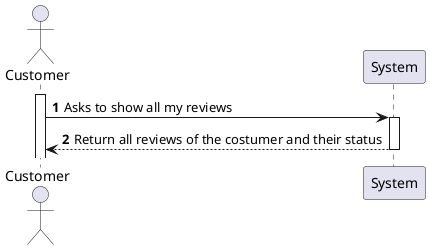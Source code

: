 @startuml
'https://plantuml.com/sequence-diagram

autoactivate on
autonumber

actor "Customer" as Customer
participant "System" as System

activate Customer

Customer -> System: Asks to show all my reviews
System --> Customer: Return all reviews of the costumer and their status


@enduml
